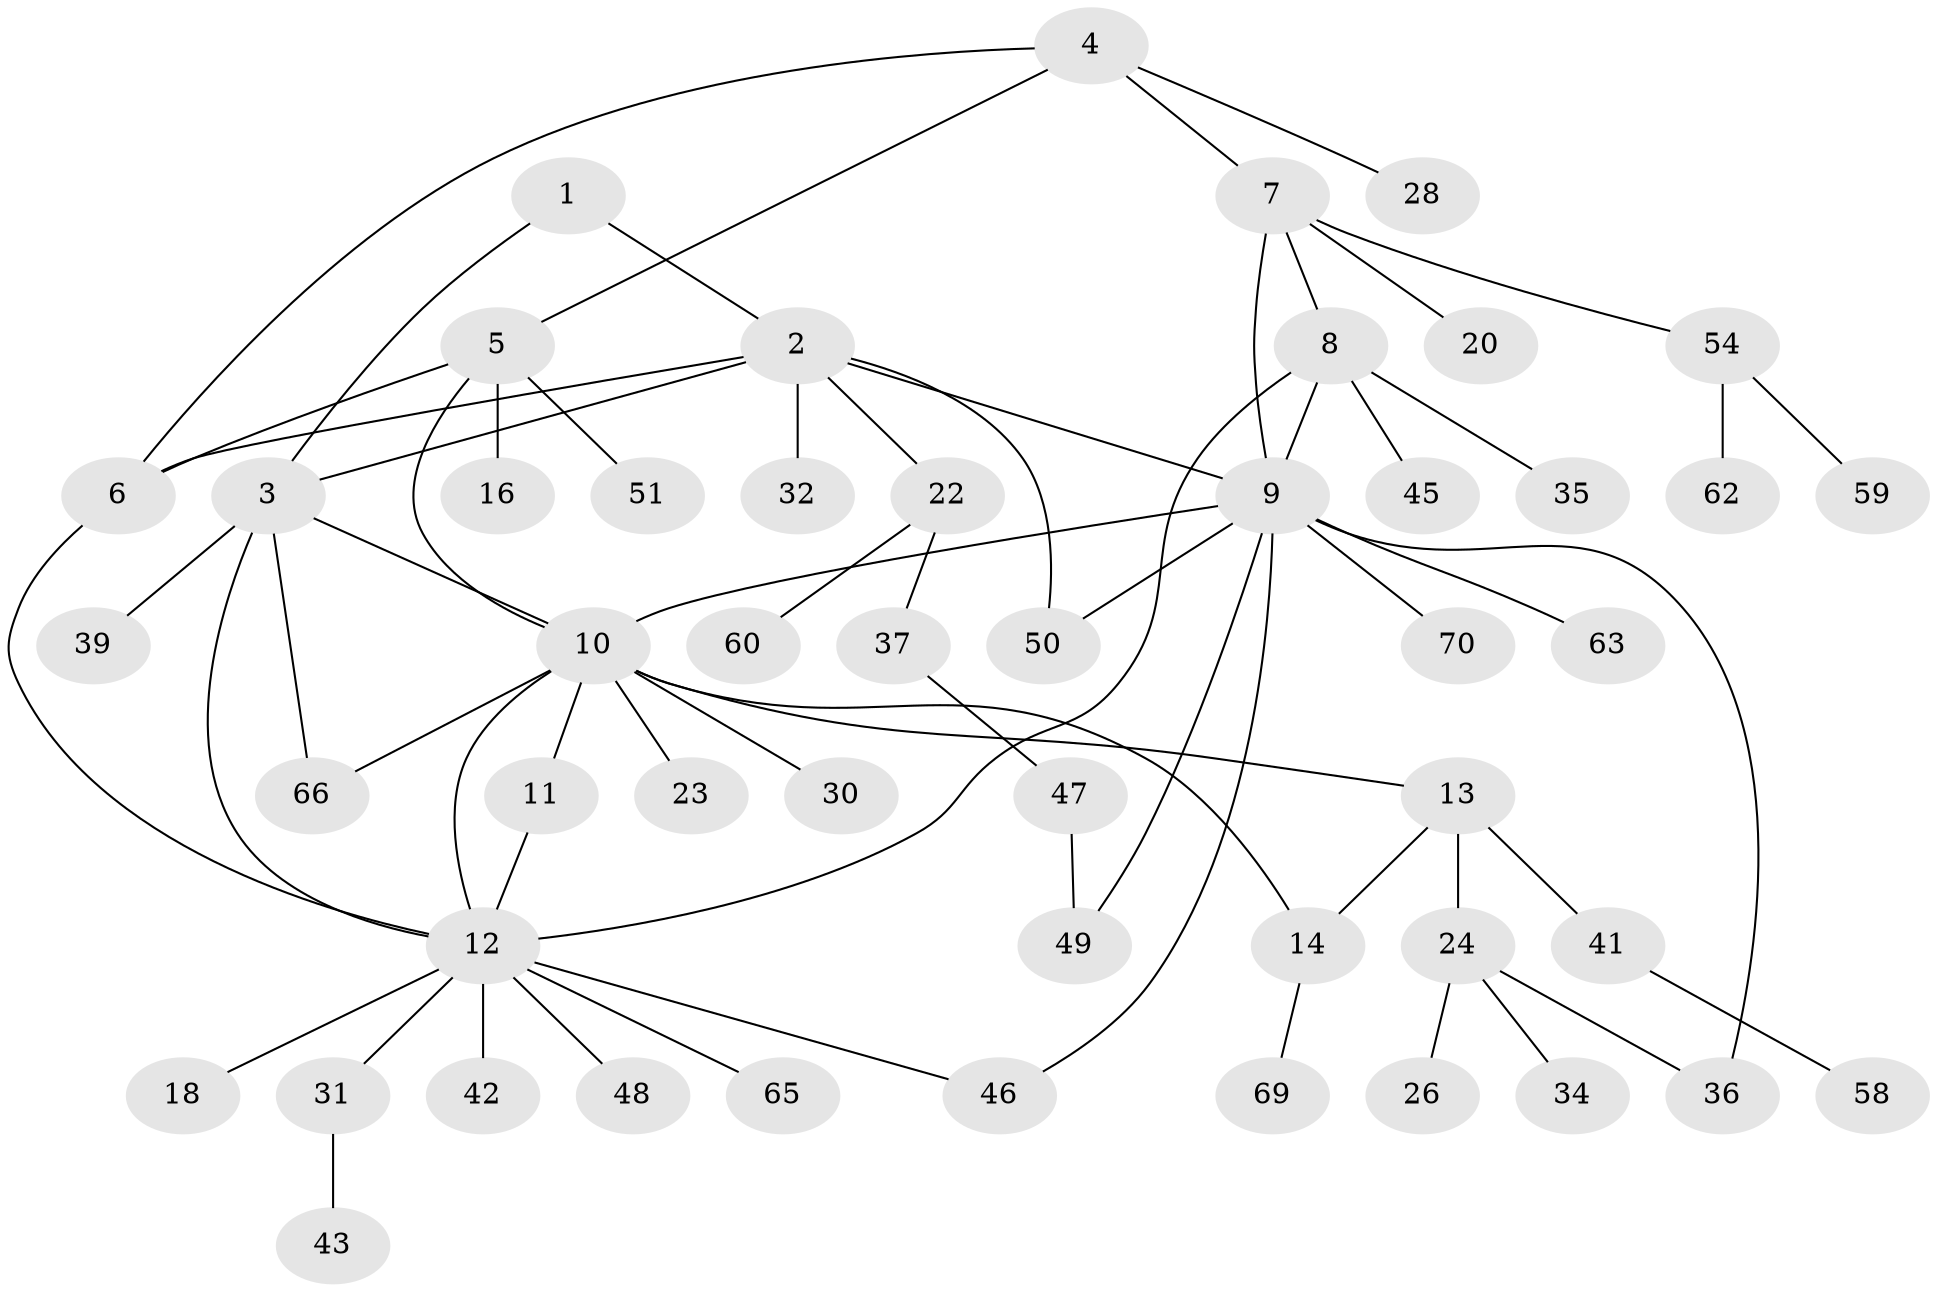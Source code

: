 // Generated by graph-tools (version 1.1) at 2025/24/03/03/25 07:24:09]
// undirected, 50 vertices, 65 edges
graph export_dot {
graph [start="1"]
  node [color=gray90,style=filled];
  1 [super="+33"];
  2 [super="+29"];
  3 [super="+56"];
  4 [super="+57"];
  5 [super="+19"];
  6 [super="+72"];
  7 [super="+25"];
  8 [super="+21"];
  9 [super="+40"];
  10 [super="+15"];
  11;
  12 [super="+38"];
  13 [super="+17"];
  14 [super="+53"];
  16;
  18 [super="+44"];
  20;
  22;
  23;
  24 [super="+27"];
  26;
  28;
  30;
  31;
  32 [super="+67"];
  34;
  35;
  36 [super="+64"];
  37 [super="+52"];
  39;
  41;
  42;
  43;
  45;
  46 [super="+55"];
  47 [super="+71"];
  48;
  49 [super="+61"];
  50;
  51;
  54 [super="+68"];
  58;
  59;
  60;
  62;
  63;
  65;
  66;
  69;
  70;
  1 -- 2;
  1 -- 3;
  2 -- 3;
  2 -- 6;
  2 -- 9;
  2 -- 22;
  2 -- 32;
  2 -- 50;
  3 -- 12;
  3 -- 39;
  3 -- 66;
  3 -- 10;
  4 -- 5;
  4 -- 6;
  4 -- 7;
  4 -- 28;
  5 -- 6;
  5 -- 16;
  5 -- 51;
  5 -- 10;
  6 -- 12;
  7 -- 8;
  7 -- 9;
  7 -- 20;
  7 -- 54;
  8 -- 9;
  8 -- 35;
  8 -- 45;
  8 -- 12;
  9 -- 10 [weight=2];
  9 -- 36 [weight=2];
  9 -- 49;
  9 -- 50;
  9 -- 70;
  9 -- 63;
  9 -- 46;
  10 -- 11;
  10 -- 12;
  10 -- 23;
  10 -- 66;
  10 -- 30;
  10 -- 13;
  10 -- 14;
  11 -- 12;
  12 -- 18;
  12 -- 31;
  12 -- 42;
  12 -- 46;
  12 -- 65;
  12 -- 48;
  13 -- 14;
  13 -- 24;
  13 -- 41;
  14 -- 69;
  22 -- 37;
  22 -- 60;
  24 -- 26;
  24 -- 36;
  24 -- 34;
  31 -- 43;
  37 -- 47;
  41 -- 58;
  47 -- 49;
  54 -- 59;
  54 -- 62;
}
